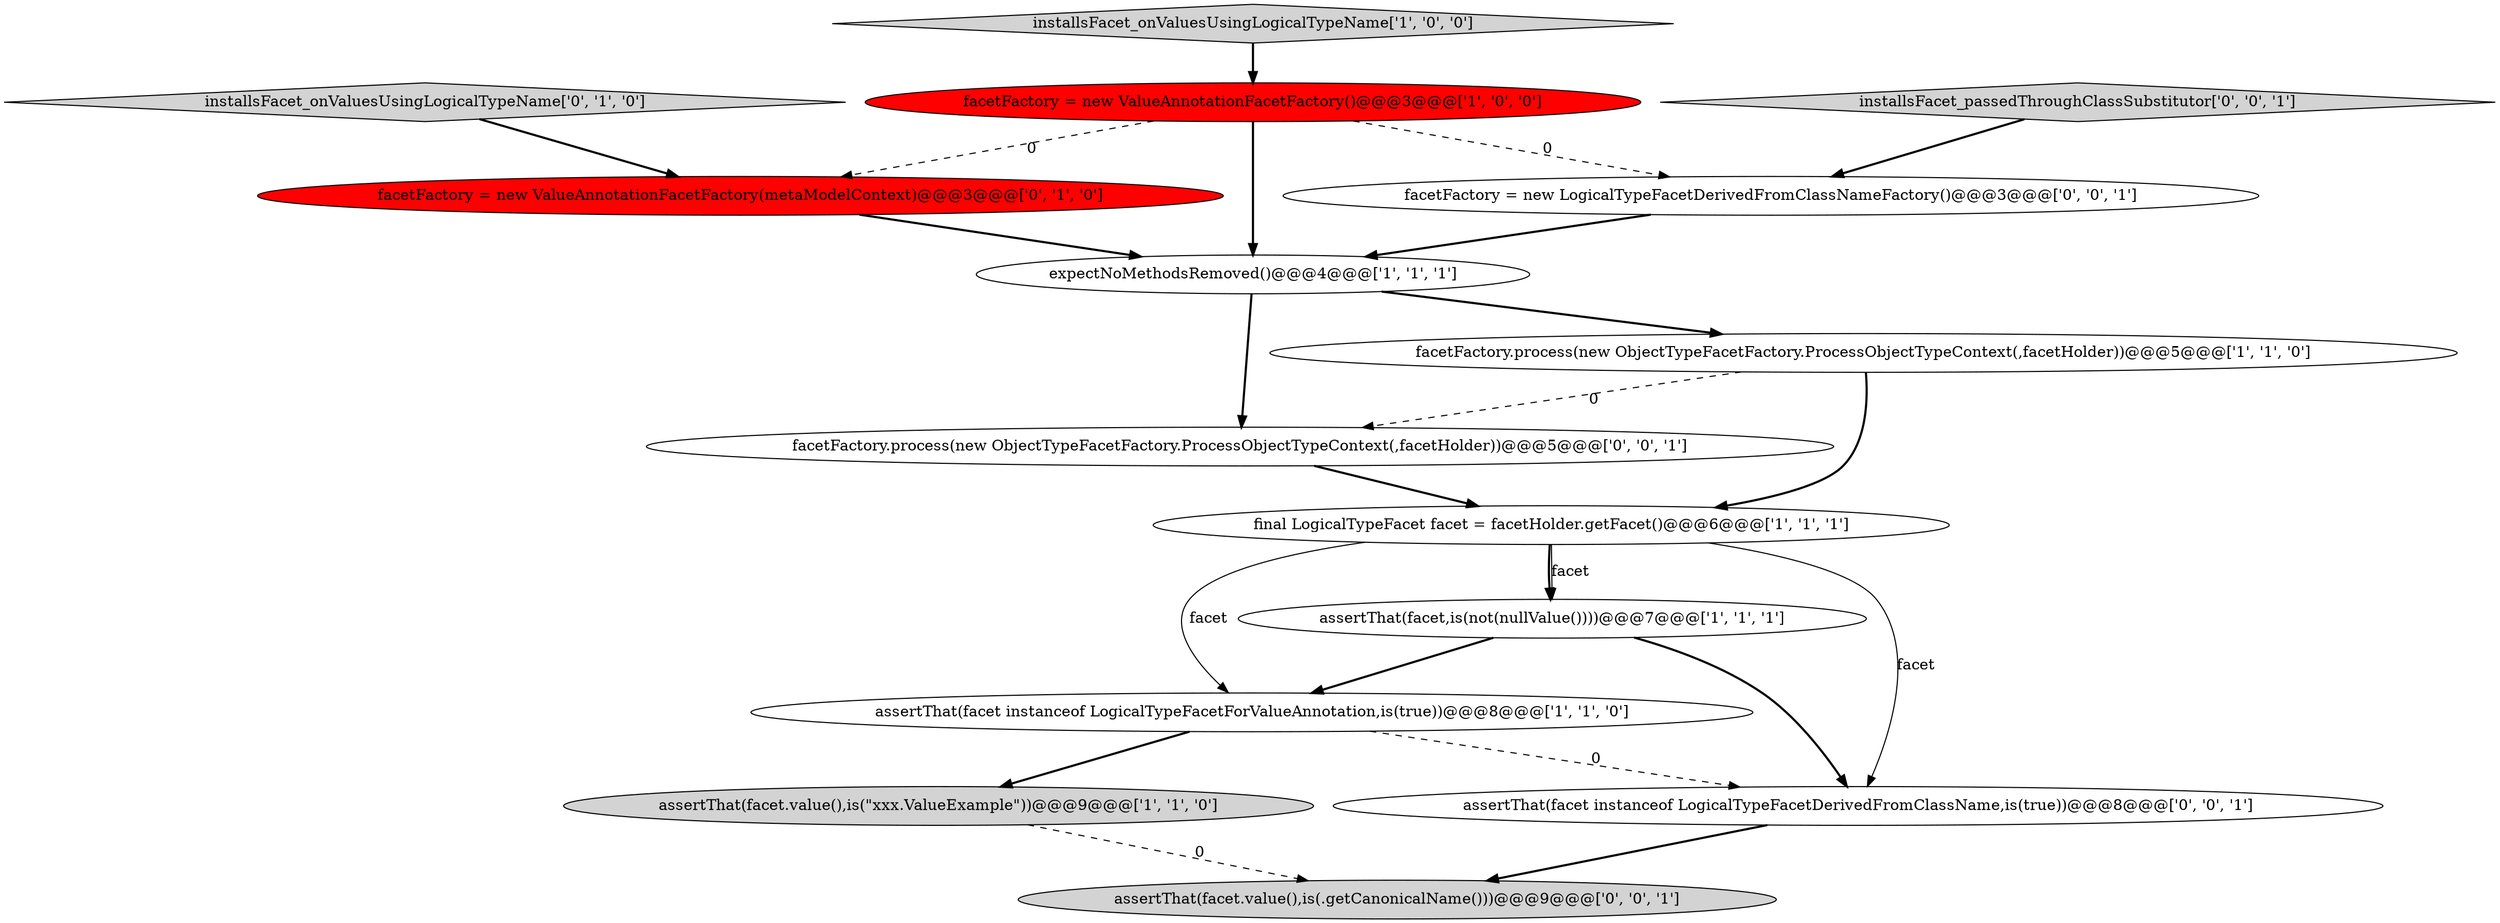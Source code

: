 digraph {
13 [style = filled, label = "assertThat(facet.value(),is(.getCanonicalName()))@@@9@@@['0', '0', '1']", fillcolor = lightgray, shape = ellipse image = "AAA0AAABBB3BBB"];
4 [style = filled, label = "expectNoMethodsRemoved()@@@4@@@['1', '1', '1']", fillcolor = white, shape = ellipse image = "AAA0AAABBB1BBB"];
1 [style = filled, label = "assertThat(facet.value(),is(\"xxx.ValueExample\"))@@@9@@@['1', '1', '0']", fillcolor = lightgray, shape = ellipse image = "AAA0AAABBB1BBB"];
6 [style = filled, label = "final LogicalTypeFacet facet = facetHolder.getFacet()@@@6@@@['1', '1', '1']", fillcolor = white, shape = ellipse image = "AAA0AAABBB1BBB"];
8 [style = filled, label = "facetFactory = new ValueAnnotationFacetFactory(metaModelContext)@@@3@@@['0', '1', '0']", fillcolor = red, shape = ellipse image = "AAA1AAABBB2BBB"];
10 [style = filled, label = "assertThat(facet instanceof LogicalTypeFacetDerivedFromClassName,is(true))@@@8@@@['0', '0', '1']", fillcolor = white, shape = ellipse image = "AAA0AAABBB3BBB"];
11 [style = filled, label = "installsFacet_passedThroughClassSubstitutor['0', '0', '1']", fillcolor = lightgray, shape = diamond image = "AAA0AAABBB3BBB"];
2 [style = filled, label = "assertThat(facet,is(not(nullValue())))@@@7@@@['1', '1', '1']", fillcolor = white, shape = ellipse image = "AAA0AAABBB1BBB"];
9 [style = filled, label = "installsFacet_onValuesUsingLogicalTypeName['0', '1', '0']", fillcolor = lightgray, shape = diamond image = "AAA0AAABBB2BBB"];
14 [style = filled, label = "facetFactory.process(new ObjectTypeFacetFactory.ProcessObjectTypeContext(,facetHolder))@@@5@@@['0', '0', '1']", fillcolor = white, shape = ellipse image = "AAA0AAABBB3BBB"];
5 [style = filled, label = "installsFacet_onValuesUsingLogicalTypeName['1', '0', '0']", fillcolor = lightgray, shape = diamond image = "AAA0AAABBB1BBB"];
3 [style = filled, label = "facetFactory.process(new ObjectTypeFacetFactory.ProcessObjectTypeContext(,facetHolder))@@@5@@@['1', '1', '0']", fillcolor = white, shape = ellipse image = "AAA0AAABBB1BBB"];
7 [style = filled, label = "assertThat(facet instanceof LogicalTypeFacetForValueAnnotation,is(true))@@@8@@@['1', '1', '0']", fillcolor = white, shape = ellipse image = "AAA0AAABBB1BBB"];
12 [style = filled, label = "facetFactory = new LogicalTypeFacetDerivedFromClassNameFactory()@@@3@@@['0', '0', '1']", fillcolor = white, shape = ellipse image = "AAA0AAABBB3BBB"];
0 [style = filled, label = "facetFactory = new ValueAnnotationFacetFactory()@@@3@@@['1', '0', '0']", fillcolor = red, shape = ellipse image = "AAA1AAABBB1BBB"];
4->3 [style = bold, label=""];
4->14 [style = bold, label=""];
7->1 [style = bold, label=""];
6->10 [style = solid, label="facet"];
6->7 [style = solid, label="facet"];
3->6 [style = bold, label=""];
11->12 [style = bold, label=""];
0->12 [style = dashed, label="0"];
9->8 [style = bold, label=""];
2->10 [style = bold, label=""];
6->2 [style = bold, label=""];
1->13 [style = dashed, label="0"];
5->0 [style = bold, label=""];
12->4 [style = bold, label=""];
10->13 [style = bold, label=""];
0->4 [style = bold, label=""];
6->2 [style = solid, label="facet"];
0->8 [style = dashed, label="0"];
7->10 [style = dashed, label="0"];
2->7 [style = bold, label=""];
8->4 [style = bold, label=""];
3->14 [style = dashed, label="0"];
14->6 [style = bold, label=""];
}
